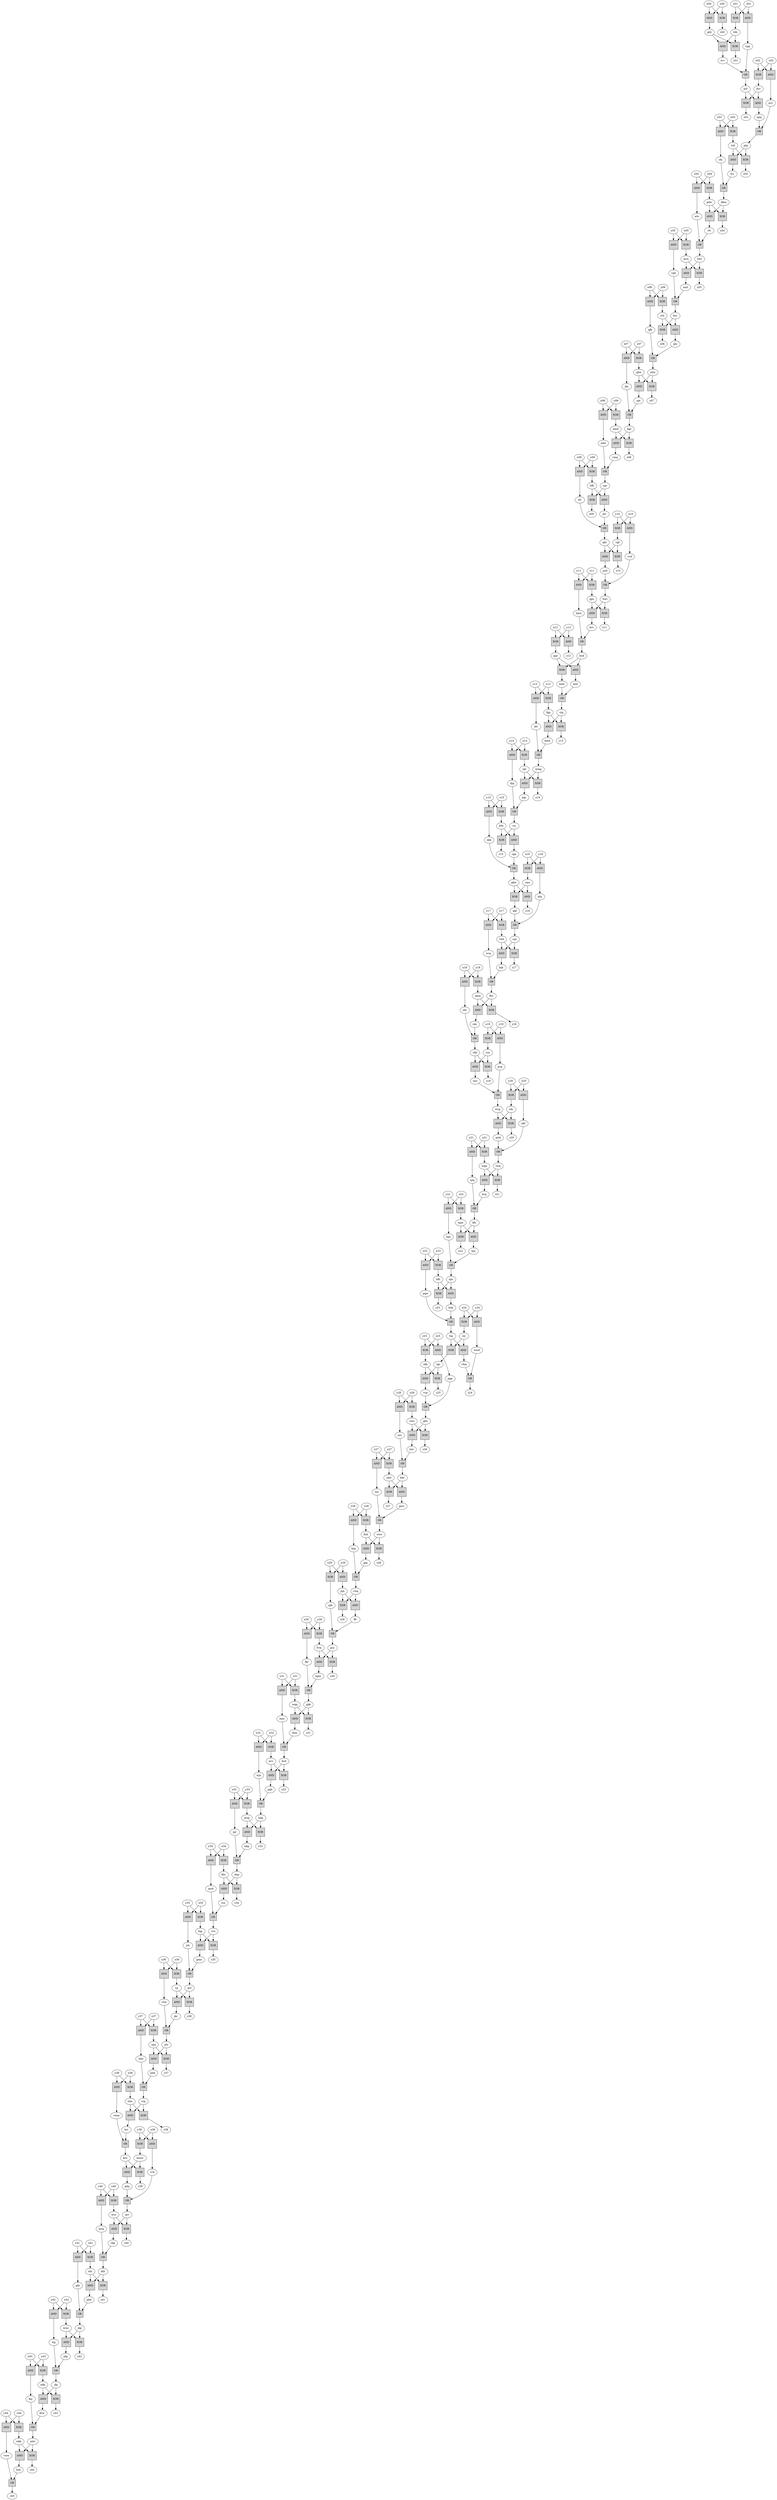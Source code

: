 digraph {
  0 [label=AND,shape=square,style=filled,fillcolor=lightgrey]
  1 [label=XOR,shape=square,style=filled,fillcolor=lightgrey]
  2 [label=OR,shape=square,style=filled,fillcolor=lightgrey]
  3 [label=XOR,shape=square,style=filled,fillcolor=lightgrey]
  4 [label=XOR,shape=square,style=filled,fillcolor=lightgrey]
  5 [label=XOR,shape=square,style=filled,fillcolor=lightgrey]
  6 [label=XOR,shape=square,style=filled,fillcolor=lightgrey]
  7 [label=XOR,shape=square,style=filled,fillcolor=lightgrey]
  8 [label=OR,shape=square,style=filled,fillcolor=lightgrey]
  9 [label=AND,shape=square,style=filled,fillcolor=lightgrey]
  10 [label=XOR,shape=square,style=filled,fillcolor=lightgrey]
  11 [label=AND,shape=square,style=filled,fillcolor=lightgrey]
  12 [label=OR,shape=square,style=filled,fillcolor=lightgrey]
  13 [label=OR,shape=square,style=filled,fillcolor=lightgrey]
  14 [label=OR,shape=square,style=filled,fillcolor=lightgrey]
  15 [label=XOR,shape=square,style=filled,fillcolor=lightgrey]
  16 [label=OR,shape=square,style=filled,fillcolor=lightgrey]
  17 [label=XOR,shape=square,style=filled,fillcolor=lightgrey]
  18 [label=XOR,shape=square,style=filled,fillcolor=lightgrey]
  19 [label=AND,shape=square,style=filled,fillcolor=lightgrey]
  20 [label=OR,shape=square,style=filled,fillcolor=lightgrey]
  21 [label=AND,shape=square,style=filled,fillcolor=lightgrey]
  22 [label=AND,shape=square,style=filled,fillcolor=lightgrey]
  23 [label=AND,shape=square,style=filled,fillcolor=lightgrey]
  24 [label=AND,shape=square,style=filled,fillcolor=lightgrey]
  25 [label=OR,shape=square,style=filled,fillcolor=lightgrey]
  26 [label=AND,shape=square,style=filled,fillcolor=lightgrey]
  27 [label=AND,shape=square,style=filled,fillcolor=lightgrey]
  28 [label=XOR,shape=square,style=filled,fillcolor=lightgrey]
  29 [label=AND,shape=square,style=filled,fillcolor=lightgrey]
  30 [label=AND,shape=square,style=filled,fillcolor=lightgrey]
  31 [label=XOR,shape=square,style=filled,fillcolor=lightgrey]
  32 [label=XOR,shape=square,style=filled,fillcolor=lightgrey]
  33 [label=XOR,shape=square,style=filled,fillcolor=lightgrey]
  34 [label=XOR,shape=square,style=filled,fillcolor=lightgrey]
  35 [label=AND,shape=square,style=filled,fillcolor=lightgrey]
  36 [label=OR,shape=square,style=filled,fillcolor=lightgrey]
  37 [label=AND,shape=square,style=filled,fillcolor=lightgrey]
  38 [label=OR,shape=square,style=filled,fillcolor=lightgrey]
  39 [label=AND,shape=square,style=filled,fillcolor=lightgrey]
  40 [label=XOR,shape=square,style=filled,fillcolor=lightgrey]
  41 [label=XOR,shape=square,style=filled,fillcolor=lightgrey]
  42 [label=AND,shape=square,style=filled,fillcolor=lightgrey]
  43 [label=XOR,shape=square,style=filled,fillcolor=lightgrey]
  44 [label=XOR,shape=square,style=filled,fillcolor=lightgrey]
  45 [label=AND,shape=square,style=filled,fillcolor=lightgrey]
  46 [label=AND,shape=square,style=filled,fillcolor=lightgrey]
  47 [label=XOR,shape=square,style=filled,fillcolor=lightgrey]
  48 [label=OR,shape=square,style=filled,fillcolor=lightgrey]
  49 [label=XOR,shape=square,style=filled,fillcolor=lightgrey]
  50 [label=OR,shape=square,style=filled,fillcolor=lightgrey]
  51 [label=AND,shape=square,style=filled,fillcolor=lightgrey]
  52 [label=OR,shape=square,style=filled,fillcolor=lightgrey]
  53 [label=AND,shape=square,style=filled,fillcolor=lightgrey]
  54 [label=AND,shape=square,style=filled,fillcolor=lightgrey]
  55 [label=AND,shape=square,style=filled,fillcolor=lightgrey]
  56 [label=AND,shape=square,style=filled,fillcolor=lightgrey]
  57 [label=XOR,shape=square,style=filled,fillcolor=lightgrey]
  58 [label=AND,shape=square,style=filled,fillcolor=lightgrey]
  59 [label=AND,shape=square,style=filled,fillcolor=lightgrey]
  60 [label=AND,shape=square,style=filled,fillcolor=lightgrey]
  61 [label=AND,shape=square,style=filled,fillcolor=lightgrey]
  62 [label=XOR,shape=square,style=filled,fillcolor=lightgrey]
  63 [label=AND,shape=square,style=filled,fillcolor=lightgrey]
  64 [label=AND,shape=square,style=filled,fillcolor=lightgrey]
  65 [label=OR,shape=square,style=filled,fillcolor=lightgrey]
  66 [label=XOR,shape=square,style=filled,fillcolor=lightgrey]
  67 [label=OR,shape=square,style=filled,fillcolor=lightgrey]
  68 [label=OR,shape=square,style=filled,fillcolor=lightgrey]
  69 [label=AND,shape=square,style=filled,fillcolor=lightgrey]
  70 [label=AND,shape=square,style=filled,fillcolor=lightgrey]
  71 [label=XOR,shape=square,style=filled,fillcolor=lightgrey]
  72 [label=OR,shape=square,style=filled,fillcolor=lightgrey]
  73 [label=AND,shape=square,style=filled,fillcolor=lightgrey]
  74 [label=AND,shape=square,style=filled,fillcolor=lightgrey]
  75 [label=XOR,shape=square,style=filled,fillcolor=lightgrey]
  76 [label=AND,shape=square,style=filled,fillcolor=lightgrey]
  77 [label=AND,shape=square,style=filled,fillcolor=lightgrey]
  78 [label=AND,shape=square,style=filled,fillcolor=lightgrey]
  79 [label=OR,shape=square,style=filled,fillcolor=lightgrey]
  80 [label=OR,shape=square,style=filled,fillcolor=lightgrey]
  81 [label=OR,shape=square,style=filled,fillcolor=lightgrey]
  82 [label=XOR,shape=square,style=filled,fillcolor=lightgrey]
  83 [label=XOR,shape=square,style=filled,fillcolor=lightgrey]
  84 [label=AND,shape=square,style=filled,fillcolor=lightgrey]
  85 [label=XOR,shape=square,style=filled,fillcolor=lightgrey]
  86 [label=OR,shape=square,style=filled,fillcolor=lightgrey]
  87 [label=XOR,shape=square,style=filled,fillcolor=lightgrey]
  88 [label=XOR,shape=square,style=filled,fillcolor=lightgrey]
  89 [label=OR,shape=square,style=filled,fillcolor=lightgrey]
  90 [label=XOR,shape=square,style=filled,fillcolor=lightgrey]
  91 [label=XOR,shape=square,style=filled,fillcolor=lightgrey]
  92 [label=XOR,shape=square,style=filled,fillcolor=lightgrey]
  93 [label=OR,shape=square,style=filled,fillcolor=lightgrey]
  94 [label=AND,shape=square,style=filled,fillcolor=lightgrey]
  95 [label=XOR,shape=square,style=filled,fillcolor=lightgrey]
  96 [label=AND,shape=square,style=filled,fillcolor=lightgrey]
  97 [label=XOR,shape=square,style=filled,fillcolor=lightgrey]
  98 [label=AND,shape=square,style=filled,fillcolor=lightgrey]
  99 [label=OR,shape=square,style=filled,fillcolor=lightgrey]
  100 [label=AND,shape=square,style=filled,fillcolor=lightgrey]
  101 [label=OR,shape=square,style=filled,fillcolor=lightgrey]
  102 [label=AND,shape=square,style=filled,fillcolor=lightgrey]
  103 [label=AND,shape=square,style=filled,fillcolor=lightgrey]
  104 [label=XOR,shape=square,style=filled,fillcolor=lightgrey]
  105 [label=XOR,shape=square,style=filled,fillcolor=lightgrey]
  106 [label=XOR,shape=square,style=filled,fillcolor=lightgrey]
  107 [label=AND,shape=square,style=filled,fillcolor=lightgrey]
  108 [label=AND,shape=square,style=filled,fillcolor=lightgrey]
  109 [label=AND,shape=square,style=filled,fillcolor=lightgrey]
  110 [label=AND,shape=square,style=filled,fillcolor=lightgrey]
  111 [label=XOR,shape=square,style=filled,fillcolor=lightgrey]
  112 [label=XOR,shape=square,style=filled,fillcolor=lightgrey]
  113 [label=AND,shape=square,style=filled,fillcolor=lightgrey]
  114 [label=OR,shape=square,style=filled,fillcolor=lightgrey]
  115 [label=XOR,shape=square,style=filled,fillcolor=lightgrey]
  116 [label=AND,shape=square,style=filled,fillcolor=lightgrey]
  117 [label=OR,shape=square,style=filled,fillcolor=lightgrey]
  118 [label=XOR,shape=square,style=filled,fillcolor=lightgrey]
  119 [label=XOR,shape=square,style=filled,fillcolor=lightgrey]
  120 [label=XOR,shape=square,style=filled,fillcolor=lightgrey]
  121 [label=XOR,shape=square,style=filled,fillcolor=lightgrey]
  122 [label=XOR,shape=square,style=filled,fillcolor=lightgrey]
  123 [label=OR,shape=square,style=filled,fillcolor=lightgrey]
  124 [label=AND,shape=square,style=filled,fillcolor=lightgrey]
  125 [label=XOR,shape=square,style=filled,fillcolor=lightgrey]
  126 [label=XOR,shape=square,style=filled,fillcolor=lightgrey]
  127 [label=OR,shape=square,style=filled,fillcolor=lightgrey]
  128 [label=OR,shape=square,style=filled,fillcolor=lightgrey]
  129 [label=XOR,shape=square,style=filled,fillcolor=lightgrey]
  130 [label=OR,shape=square,style=filled,fillcolor=lightgrey]
  131 [label=XOR,shape=square,style=filled,fillcolor=lightgrey]
  132 [label=XOR,shape=square,style=filled,fillcolor=lightgrey]
  133 [label=AND,shape=square,style=filled,fillcolor=lightgrey]
  134 [label=AND,shape=square,style=filled,fillcolor=lightgrey]
  135 [label=OR,shape=square,style=filled,fillcolor=lightgrey]
  136 [label=XOR,shape=square,style=filled,fillcolor=lightgrey]
  137 [label=OR,shape=square,style=filled,fillcolor=lightgrey]
  138 [label=AND,shape=square,style=filled,fillcolor=lightgrey]
  139 [label=AND,shape=square,style=filled,fillcolor=lightgrey]
  140 [label=XOR,shape=square,style=filled,fillcolor=lightgrey]
  141 [label=XOR,shape=square,style=filled,fillcolor=lightgrey]
  142 [label=AND,shape=square,style=filled,fillcolor=lightgrey]
  143 [label=AND,shape=square,style=filled,fillcolor=lightgrey]
  144 [label=OR,shape=square,style=filled,fillcolor=lightgrey]
  145 [label=XOR,shape=square,style=filled,fillcolor=lightgrey]
  146 [label=AND,shape=square,style=filled,fillcolor=lightgrey]
  147 [label=XOR,shape=square,style=filled,fillcolor=lightgrey]
  148 [label=XOR,shape=square,style=filled,fillcolor=lightgrey]
  149 [label=XOR,shape=square,style=filled,fillcolor=lightgrey]
  150 [label=XOR,shape=square,style=filled,fillcolor=lightgrey]
  151 [label=XOR,shape=square,style=filled,fillcolor=lightgrey]
  152 [label=AND,shape=square,style=filled,fillcolor=lightgrey]
  153 [label=AND,shape=square,style=filled,fillcolor=lightgrey]
  154 [label=XOR,shape=square,style=filled,fillcolor=lightgrey]
  155 [label=XOR,shape=square,style=filled,fillcolor=lightgrey]
  156 [label=XOR,shape=square,style=filled,fillcolor=lightgrey]
  157 [label=XOR,shape=square,style=filled,fillcolor=lightgrey]
  158 [label=XOR,shape=square,style=filled,fillcolor=lightgrey]
  159 [label=XOR,shape=square,style=filled,fillcolor=lightgrey]
  160 [label=XOR,shape=square,style=filled,fillcolor=lightgrey]
  161 [label=XOR,shape=square,style=filled,fillcolor=lightgrey]
  162 [label=AND,shape=square,style=filled,fillcolor=lightgrey]
  163 [label=AND,shape=square,style=filled,fillcolor=lightgrey]
  164 [label=AND,shape=square,style=filled,fillcolor=lightgrey]
  165 [label=AND,shape=square,style=filled,fillcolor=lightgrey]
  166 [label=AND,shape=square,style=filled,fillcolor=lightgrey]
  167 [label=AND,shape=square,style=filled,fillcolor=lightgrey]
  168 [label=AND,shape=square,style=filled,fillcolor=lightgrey]
  169 [label=AND,shape=square,style=filled,fillcolor=lightgrey]
  170 [label=XOR,shape=square,style=filled,fillcolor=lightgrey]
  171 [label=XOR,shape=square,style=filled,fillcolor=lightgrey]
  172 [label=AND,shape=square,style=filled,fillcolor=lightgrey]
  173 [label=AND,shape=square,style=filled,fillcolor=lightgrey]
  174 [label=XOR,shape=square,style=filled,fillcolor=lightgrey]
  175 [label=OR,shape=square,style=filled,fillcolor=lightgrey]
  176 [label=AND,shape=square,style=filled,fillcolor=lightgrey]
  177 [label=XOR,shape=square,style=filled,fillcolor=lightgrey]
  178 [label=XOR,shape=square,style=filled,fillcolor=lightgrey]
  179 [label=XOR,shape=square,style=filled,fillcolor=lightgrey]
  180 [label=XOR,shape=square,style=filled,fillcolor=lightgrey]
  181 [label=XOR,shape=square,style=filled,fillcolor=lightgrey]
  182 [label=OR,shape=square,style=filled,fillcolor=lightgrey]
  183 [label=XOR,shape=square,style=filled,fillcolor=lightgrey]
  184 [label=AND,shape=square,style=filled,fillcolor=lightgrey]
  185 [label=AND,shape=square,style=filled,fillcolor=lightgrey]
  186 [label=AND,shape=square,style=filled,fillcolor=lightgrey]
  187 [label=AND,shape=square,style=filled,fillcolor=lightgrey]
  188 [label=AND,shape=square,style=filled,fillcolor=lightgrey]
  189 [label=OR,shape=square,style=filled,fillcolor=lightgrey]
  190 [label=AND,shape=square,style=filled,fillcolor=lightgrey]
  191 [label=XOR,shape=square,style=filled,fillcolor=lightgrey]
  192 [label=AND,shape=square,style=filled,fillcolor=lightgrey]
  193 [label=XOR,shape=square,style=filled,fillcolor=lightgrey]
  194 [label=XOR,shape=square,style=filled,fillcolor=lightgrey]
  195 [label=AND,shape=square,style=filled,fillcolor=lightgrey]
  196 [label=XOR,shape=square,style=filled,fillcolor=lightgrey]
  197 [label=AND,shape=square,style=filled,fillcolor=lightgrey]
  198 [label=XOR,shape=square,style=filled,fillcolor=lightgrey]
  199 [label=XOR,shape=square,style=filled,fillcolor=lightgrey]
  200 [label=AND,shape=square,style=filled,fillcolor=lightgrey]
  201 [label=AND,shape=square,style=filled,fillcolor=lightgrey]
  202 [label=AND,shape=square,style=filled,fillcolor=lightgrey]
  203 [label=AND,shape=square,style=filled,fillcolor=lightgrey]
  204 [label=OR,shape=square,style=filled,fillcolor=lightgrey]
  205 [label=AND,shape=square,style=filled,fillcolor=lightgrey]
  206 [label=XOR,shape=square,style=filled,fillcolor=lightgrey]
  207 [label=OR,shape=square,style=filled,fillcolor=lightgrey]
  208 [label=OR,shape=square,style=filled,fillcolor=lightgrey]
  209 [label=XOR,shape=square,style=filled,fillcolor=lightgrey]
  210 [label=AND,shape=square,style=filled,fillcolor=lightgrey]
  211 [label=AND,shape=square,style=filled,fillcolor=lightgrey]
  212 [label=AND,shape=square,style=filled,fillcolor=lightgrey]
  213 [label=XOR,shape=square,style=filled,fillcolor=lightgrey]
  214 [label=OR,shape=square,style=filled,fillcolor=lightgrey]
  215 [label=OR,shape=square,style=filled,fillcolor=lightgrey]
  216 [label=OR,shape=square,style=filled,fillcolor=lightgrey]
  217 [label=XOR,shape=square,style=filled,fillcolor=lightgrey]
  218 [label=AND,shape=square,style=filled,fillcolor=lightgrey]
  219 [label=XOR,shape=square,style=filled,fillcolor=lightgrey]
  220 [label=AND,shape=square,style=filled,fillcolor=lightgrey]
  221 [label=OR,shape=square,style=filled,fillcolor=lightgrey]
  pdw
  ksj
  qwk
  gkk
  jqn
  hmn
  dmq
  wkb
  gkt
  skh
  gkw
  gtb
  wss
  gct
  jrh
  mpc
  fbc
  ktt
  hfh
  sdc
  gdq
  mhr
  wtv
  y01
  jbr
  y04
  gmc
  y03
  y05
  bcd
  fkr
  jkp
  nss
  twq
  wmg
  vkh
  jks
  y11
  y10
  cvn
  y13
  y15
  wmr
  y17
  vcp
  mrn
  wvg
  kfc
  vtm
  wvp
  svv
  knv
  ndk
  y20
  kwb
  x01
  y22
  y21
  x00
  y23
  x02
  y26
  y25
  kfw
  y28
  x07
  mbt
  y27
  x06
  x09
  msg
  x08
  qbw
  cgn
  qkf
  nmr
  wws
  ggr
  y31
  x10
  kgr
  vmm
  x12
  y32
  x11
  x14
  y35
  x13
  y34
  qkt
  gpc
  x16
  y37
  fvm
  x15
  vms
  jvh
  y36
  x18
  y39
  bnk
  bfb
  y38
  x19
  prf
  djq
  mtq
  hjn
  dbm
  nvv
  qts
  ffr
  khr
  y40
  spq
  y42
  kht
  wpp
  sps
  y41
  nnv
  x23
  dsh
  y44
  pjr
  x22
  x25
  x24
  rfn
  hsh
  x26
  x29
  bwt
  x28
  psd
  cqs
  cqv
  rwq
  fgp
  tcb
  vgf
  x30
  mmw
  x32
  wqq
  x31
  x34
  crg
  x33
  htg
  crj
  x37
  x39
  ttg
  vpb
  npq
  ptr
  sbc
  x40
  x43
  wjj
  tdh
  cbw
  x44
  wbc
  gbv
  vhm
  wjn
  qwb
  hmd
  bqt
  cks
  jqt
  tms
  hnd
  dvr
  cdc
  dnp
  stj
  tnc
  pvp
  hfq
  vjj
  y00
  cmc
  y02
  mhv
  vjq
  y06
  y08
  y07
  hwr
  kmd
  y09
  jkc
  bss
  tfv
  twk
  gmn
  nkh
  rsn
  pgh
  vcd
  fcs
  pgp
  vkp
  y12
  y14
  tgr
  y16
  y19
  y18
  knh
  hpm
  hps
  jdg
  qrr
  phk
  rtt
  bdv
  y24
  x03
  x05
  x04
  hqj
  y29
  wwd
  bvg
  y30
  pqw
  y33
  cph
  vmq
  x17
  vvb
  nnd
  cpq
  hrr
  jfg
  nfd
  pbd
  spt
  x21
  x20
  pjp
  y43
  x27
  psc
  hkg
  hst
  vww
  hcv
  x36
  x35
  x38
  qvc
  ptp
  gjq
  krw
  x41
  hdq
  vpp
  qfk
  x42
  csn
  sbm
  z07
  z06
  z09
  z08
  z10
  z12
  z11
  z14
  z13
  z16
  z15
  z18
  z17
  z19
  z21
  z20
  z23
  z22
  z25
  z24
  z27
  z26
  z29
  z28
  z30
  z32
  z31
  z34
  z33
  z36
  z35
  z38
  z37
  z39
  z41
  z40
  z43
  z42
  z45
  z44
  z01
  z00
  z03
  z02
  z05
  z04

  ndk -> 0
  jfg -> 0
  0 -> krw

  y15 -> 1
  x15 -> 1
  1 -> kfw

  mtq -> 2
  vkp -> 2
  2 -> kht

  wmr -> 3
  jkp -> 3
  3 -> z42

  x14 -> 4
  y14 -> 4
  4 -> jqt

  ggr -> 5
  hnd -> 5
  5 -> kwb

  y05 -> 6
  x05 -> 6
  6 -> mrn

  x13 -> 7
  y13 -> 7
  7 -> fgp

  psd -> 8
  vcd -> 8
  8 -> bwt

  cqv -> 9
  bfb -> 9
  9 -> jbr

  x08 -> 10
  y08 -> 10
  10 -> hmd

  sps -> 11
  hfh -> 11
  11 -> bnk

  htg -> 12
  gjq -> 12
  12 -> rwq

  ktt -> 13
  kmd -> 13
  13 -> wmg

  jks -> 14
  spt -> 14
  14 -> kgr

  y27 -> 15
  x27 -> 15
  15 -> cbw

  npq -> 16
  qvc -> 16
  16 -> ptp

  y04 -> 17
  x04 -> 17
  17 -> pdw

  x24 -> 18
  y24 -> 18
  18 -> stj

  y41 -> 19
  x41 -> 19
  19 -> gkt

  cgn -> 20
  nkh -> 20
  20 -> gkw

  vkh -> 21
  csn -> 21
  21 -> nnv

  y21 -> 22
  x21 -> 22
  22 -> spq

  gtb -> 23
  tdh -> 23
  23 -> svv

  x09 -> 24
  y09 -> 24
  24 -> tfv

  hjn -> 25
  hps -> 25
  25 -> sps

  msg -> 26
  hdq -> 26
  26 -> hkg

  hmd -> 27
  kgr -> 27
  27 -> vmq

  crg -> 28
  tms -> 28
  28 -> z38

  x16 -> 29
  y16 -> 29
  29 -> hfq

  x08 -> 30
  y08 -> 30
  30 -> mbt

  dbm -> 31
  pdw -> 31
  31 -> z04

  ndk -> 32
  jfg -> 32
  32 -> z43

  bfb -> 33
  cqv -> 33
  33 -> z09

  wss -> 34
  qrr -> 34
  34 -> z40

  wmg -> 35
  jqt -> 35
  35 -> pjp

  nnv -> 36
  pvp -> 36
  36 -> wvg

  mmw -> 37
  knv -> 37
  37 -> gdq

  vcp -> 38
  pgp -> 38
  38 -> gbv

  x32 -> 39
  y32 -> 39
  39 -> wjn

  mrn -> 40
  hwr -> 40
  40 -> z05

  y20 -> 41
  x20 -> 41
  41 -> cdc

  y31 -> 42
  x31 -> 42
  42 -> nmr

  fgp -> 43
  vjq -> 43
  43 -> z13

  gbv -> 44
  vms -> 44
  44 -> z26

  y37 -> 45
  x37 -> 45
  45 -> wbc

  x29 -> 46
  y29 -> 46
  46 -> jqn

  y28 -> 47
  x28 -> 47
  47 -> dsh

  wvp -> 48
  bqt -> 48
  48 -> fbc

  x19 -> 49
  y19 -> 49
  49 -> csn

  vhm -> 50
  wwd -> 50
  50 -> z24

  fgp -> 51
  vjq -> 51
  51 -> kmd

  wtv -> 52
  rtt -> 52
  52 -> hwr

  x23 -> 53
  y23 -> 53
  53 -> pqw

  vgf -> 54
  qkt -> 54
  54 -> psd

  y10 -> 55
  x10 -> 55
  55 -> vcd

  jkp -> 56
  wmr -> 56
  56 -> jdg

  x30 -> 57
  y30 -> 57
  57 -> fvm

  prf -> 58
  dvr -> 58
  58 -> npq

  x07 -> 59
  y07 -> 59
  59 -> jks

  y04 -> 60
  x04 -> 60
  60 -> wtv

  dmq -> 61
  fbc -> 61
  61 -> cks

  x06 -> 62
  y06 -> 62
  62 -> jvh

  fvm -> 63
  psc -> 63
  63 -> hpm

  crj -> 64
  kfw -> 64
  64 -> cgn

  svv -> 65
  vpp -> 65
  65 -> prf

  x00 -> 66
  y00 -> 66
  66 -> z00

  nss -> 67
  hst -> 67
  67 -> bdv

  qts -> 68
  qfk -> 68
  68 -> mhr

  cqs -> 69
  twk -> 69
  69 -> bqt

  y42 -> 70
  x42 -> 70
  70 -> wjj

  x39 -> 71
  y39 -> 71
  71 -> mmw

  nmr -> 72
  sbm -> 72
  72 -> bcd

  x19 -> 73
  y19 -> 73
  73 -> pvp

  x15 -> 74
  y15 -> 74
  74 -> nkh

  dsh -> 75
  wws -> 75
  75 -> z28

  tcb -> 76
  ptp -> 76
  76 -> fcs

  y26 -> 77
  x26 -> 77
  77 -> nss

  y38 -> 78
  x38 -> 78
  78 -> vmm

  pjr -> 79
  hkg -> 79
  79 -> dnp

  ffr -> 80
  cph -> 80
  80 -> psc

  qkf -> 81
  hfq -> 81
  81 -> cqs

  x34 -> 82
  y34 -> 82
  82 -> khr

  vkh -> 83
  csn -> 83
  83 -> z19

  cvn -> 84
  hqj -> 84
  84 -> gmn

  y17 -> 85
  x17 -> 85
  85 -> twk

  gkt -> 86
  pbd -> 86
  86 -> jkp

  x29 -> 87
  y29 -> 87
  87 -> cph

  hfh -> 88
  sps -> 88
  88 -> z23

  jrh -> 89
  gmn -> 89
  89 -> gct

  x18 -> 90
  y18 -> 90
  90 -> dmq

  y01 -> 91
  x01 -> 91
  91 -> tdh

  x16 -> 92
  y16 -> 92
  92 -> cmc

  vpb -> 93
  nnd -> 93
  93 -> bss

  gct -> 94
  vjj -> 94
  94 -> jkc

  fbc -> 95
  dmq -> 95
  95 -> z18

  khr -> 96
  dnp -> 96
  96 -> rsn

  wvg -> 97
  cdc -> 97
  97 -> z20

  ggr -> 98
  hnd -> 98
  98 -> knh

  kwb -> 99
  knh -> 99
  99 -> vjq

  y35 -> 100
  x35 -> 100
  100 -> jrh

  djq -> 101
  pjp -> 101
  101 -> crj

  wqq -> 102
  gkk -> 102
  102 -> sbm

  y05 -> 103
  x05 -> 103
  103 -> vpb

  y23 -> 104
  x23 -> 104
  104 -> hfh

  rwq -> 105
  jqn -> 105
  105 -> z29

  y21 -> 106
  x21 -> 106
  106 -> wpp

  y40 -> 107
  x40 -> 107
  107 -> mtq

  x33 -> 108
  y33 -> 108
  108 -> pjr

  nvv -> 109
  bcd -> 109
  109 -> pgh

  y17 -> 110
  x17 -> 110
  110 -> wvp

  y03 -> 111
  x03 -> 111
  111 -> tcb

  gkw -> 112
  cmc -> 112
  112 -> qkf

  x28 -> 113
  y28 -> 113
  113 -> htg

  vtm -> 114
  jkc -> 114
  114 -> ptr

  cvn -> 115
  hqj -> 115
  115 -> z35

  y13 -> 116
  x13 -> 116
  116 -> ktt

  hmn -> 117
  hcv -> 117
  117 -> hnd

  kht -> 118
  sdc -> 118
  118 -> z41

  y32 -> 119
  x32 -> 119
  119 -> nvv

  x10 -> 120
  y10 -> 120
  120 -> vgf

  tcb -> 121
  ptp -> 121
  121 -> z03

  kgr -> 122
  hmd -> 122
  122 -> z08

  sbc -> 123
  cks -> 123
  123 -> vkh

  x22 -> 124
  y22 -> 124
  124 -> hps

  skh -> 125
  tgr -> 125
  125 -> z25

  x02 -> 126
  y02 -> 126
  126 -> dvr

  rfn -> 127
  fcs -> 127
  127 -> dbm

  fkr -> 128
  hpm -> 128
  128 -> gkk

  prf -> 129
  dvr -> 129
  129 -> z02

  wjn -> 130
  pgh -> 130
  130 -> hdq

  x25 -> 131
  y25 -> 131
  131 -> skh

  x12 -> 132
  y12 -> 132
  132 -> ggr

  wws -> 133
  dsh -> 133
  133 -> gjq

  vms -> 134
  gbv -> 134
  134 -> hst

  qwb -> 135
  rsn -> 135
  135 -> cvn

  y41 -> 136
  x41 -> 136
  136 -> sdc

  ksj -> 137
  krw -> 137
  137 -> mhv

  twq -> 138
  wpp -> 138
  138 -> bvg

  x30 -> 139
  y30 -> 139
  139 -> fkr

  gkk -> 140
  wqq -> 140
  140 -> z31

  wpp -> 141
  twq -> 141
  141 -> z21

  crg -> 142
  tms -> 142
  142 -> hrr

  x18 -> 143
  y18 -> 143
  143 -> sbc

  vmm -> 144
  hrr -> 144
  144 -> knv

  knv -> 145
  mmw -> 145
  145 -> z39

  jvh -> 146
  bss -> 146
  146 -> qts

  wmg -> 147
  jqt -> 147
  147 -> z14

  jvh -> 148
  bss -> 148
  148 -> z06

  tdh -> 149
  gtb -> 149
  149 -> z01

  y11 -> 150
  x11 -> 150
  150 -> gpc

  y35 -> 151
  x35 -> 151
  151 -> hqj

  y34 -> 152
  x34 -> 152
  152 -> qwb

  x24 -> 153
  y24 -> 153
  153 -> wwd

  x43 -> 154
  y43 -> 154
  154 -> ndk

  bwt -> 155
  gpc -> 155
  155 -> z11

  cbw -> 156
  bdv -> 156
  156 -> z27

  cqs -> 157
  twk -> 157
  157 -> z17

  y38 -> 158
  x38 -> 158
  158 -> tms

  y42 -> 159
  x42 -> 159
  159 -> wmr

  wkb -> 160
  mhv -> 160
  160 -> z44

  x40 -> 161
  y40 -> 161
  161 -> wss

  kfc -> 162
  mpc -> 162
  162 -> hjn

  x12 -> 163
  y12 -> 163
  163 -> z12

  x11 -> 164
  y11 -> 164
  164 -> hmn

  y25 -> 165
  x25 -> 165
  165 -> pgp

  cbw -> 166
  bdv -> 166
  166 -> gmc

  ptr -> 167
  cpq -> 167
  167 -> phk

  ttg -> 168
  stj -> 168
  168 -> vhm

  wss -> 169
  qrr -> 169
  169 -> vkp

  qkt -> 170
  vgf -> 170
  170 -> z10

  x44 -> 171
  y44 -> 171
  171 -> wkb

  x06 -> 172
  y06 -> 172
  172 -> qfk

  jqn -> 173
  rwq -> 173
  173 -> ffr

  msg -> 174
  hdq -> 174
  174 -> z33

  gmc -> 175
  tnc -> 175
  175 -> wws

  gpc -> 176
  bwt -> 176
  176 -> hcv

  mhr -> 177
  qbw -> 177
  177 -> z07

  fvm -> 178
  psc -> 178
  178 -> z30

  ptr -> 179
  cpq -> 179
  179 -> z37

  x33 -> 180
  y33 -> 180
  180 -> msg

  x09 -> 181
  y09 -> 181
  181 -> bfb

  spq -> 182
  bvg -> 182
  182 -> kfc

  kfw -> 183
  crj -> 183
  183 -> z15

  pdw -> 184
  dbm -> 184
  184 -> rtt

  mrn -> 185
  hwr -> 185
  185 -> nnd

  y27 -> 186
  x27 -> 186
  186 -> tnc

  x14 -> 187
  y14 -> 187
  187 -> djq

  x00 -> 188
  y00 -> 188
  188 -> gtb

  wbc -> 189
  phk -> 189
  189 -> crg

  wvg -> 190
  cdc -> 190
  190 -> qwk

  gct -> 191
  vjj -> 191
  191 -> z36

  x02 -> 192
  y02 -> 192
  192 -> qvc

  bcd -> 193
  nvv -> 193
  193 -> z32

  x26 -> 194
  y26 -> 194
  194 -> vms

  gkw -> 195
  cmc -> 195
  195 -> z16

  khr -> 196
  dnp -> 196
  196 -> z34

  y20 -> 197
  x20 -> 197
  197 -> nfd

  ttg -> 198
  stj -> 198
  198 -> tgr

  y36 -> 199
  x36 -> 199
  199 -> vjj

  y39 -> 200
  x39 -> 200
  200 -> vvb

  y03 -> 201
  x03 -> 201
  201 -> rfn

  y36 -> 202
  x36 -> 202
  202 -> vtm

  qbw -> 203
  mhr -> 203
  203 -> spt

  mbt -> 204
  vmq -> 204
  204 -> cqv

  wkb -> 205
  mhv -> 205
  205 -> hsh

  mpc -> 206
  kfc -> 206
  206 -> z22

  wjj -> 207
  jdg -> 207
  207 -> jfg

  bnk -> 208
  pqw -> 208
  208 -> ttg

  x07 -> 209
  y07 -> 209
  209 -> qbw

  x43 -> 210
  y43 -> 210
  210 -> ksj

  sdc -> 211
  kht -> 211
  211 -> pbd

  x01 -> 212
  y01 -> 212
  212 -> vpp

  y22 -> 213
  x22 -> 213
  213 -> mpc

  jbr -> 214
  tfv -> 214
  214 -> qkt

  hsh -> 215
  vww -> 215
  215 -> z45

  gdq -> 216
  vvb -> 216
  216 -> qrr

  x31 -> 217
  y31 -> 217
  217 -> wqq

  skh -> 218
  tgr -> 218
  218 -> vcp

  x37 -> 219
  y37 -> 219
  219 -> cpq

  y44 -> 220
  x44 -> 220
  220 -> vww

  qwk -> 221
  nfd -> 221
  221 -> twq

}